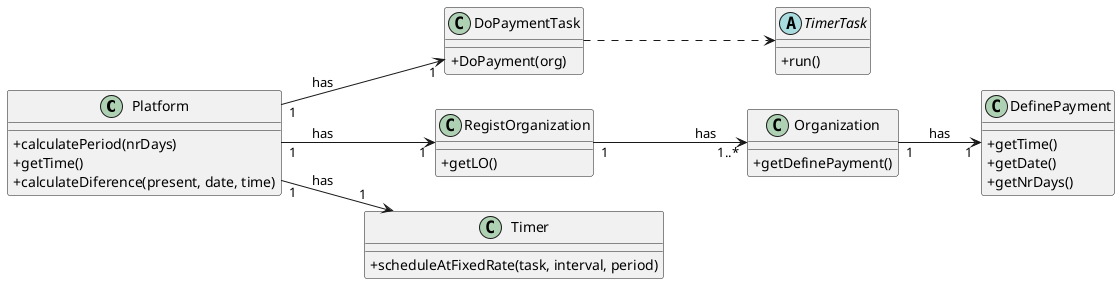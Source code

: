 @startuml
skinparam classAttributeIconSize 0
left to right direction

class Platform{
    +calculatePeriod(nrDays)
    +getTime()
    +calculateDiference(present, date, time)
}

class DoPaymentTask{
    +DoPayment(org)
}

abstract TimerTask{
    +run()
}

class RegistOrganization {
    +getLO()
}

class Organization {
    +getDefinePayment()
}

class DefinePayment {
    +getTime()
    +getDate()
    +getNrDays()
}

class Timer{
    +scheduleAtFixedRate(task, interval, period)
}
DoPaymentTask ..> TimerTask
Platform "1" --> "1" DoPaymentTask : has
Platform "1" --> "1" RegistOrganization : has
RegistOrganization "1" --> "1..*" Organization : has
Organization "1" --> "1" DefinePayment : has
Platform "1" --> "1" Timer : has

@enduml